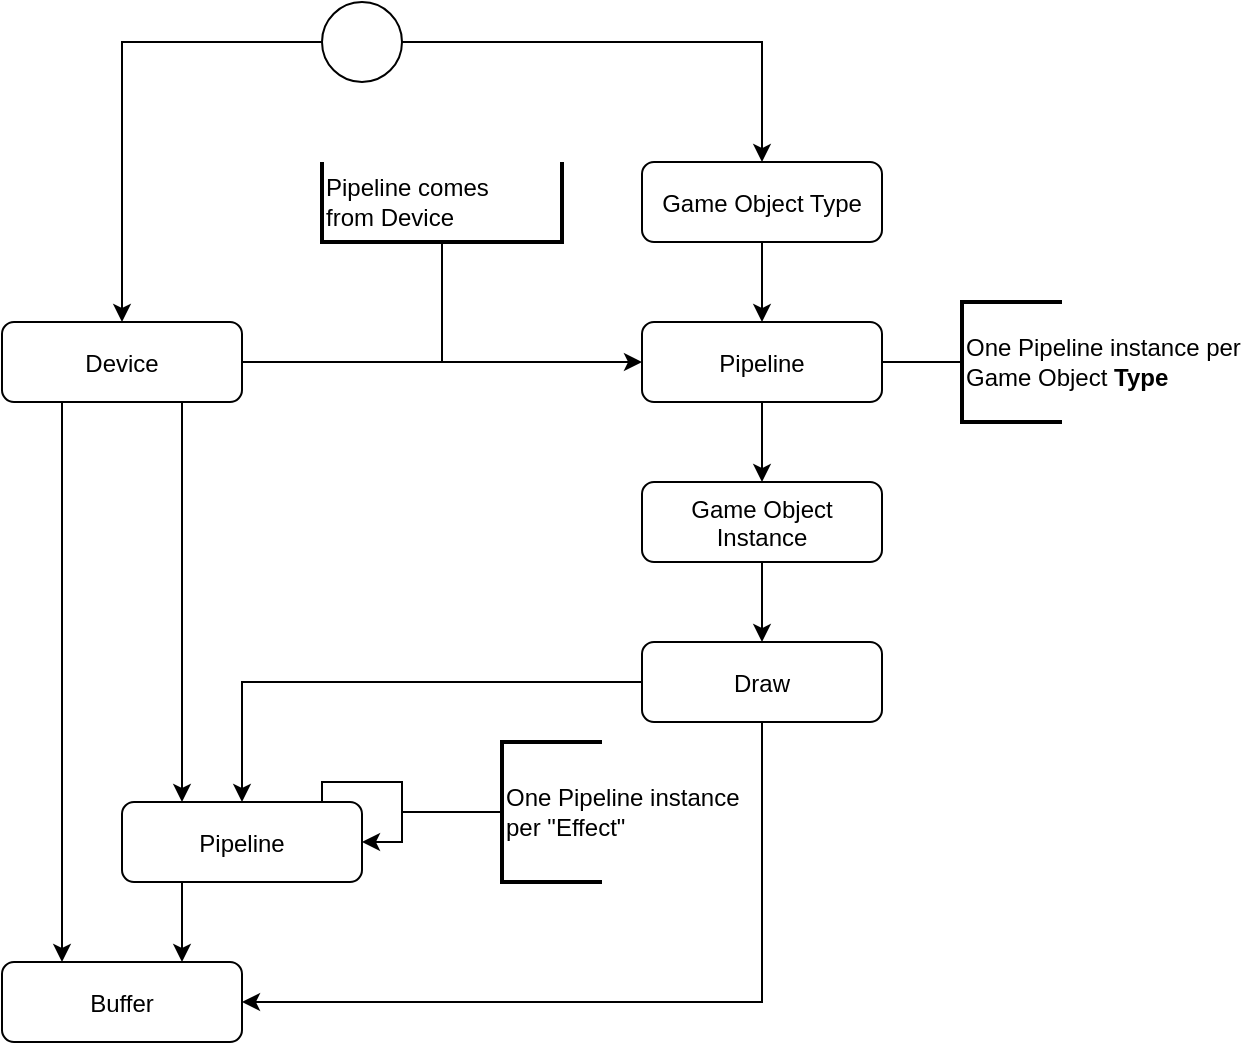 <mxfile compressed="false" version="14.6.13" type="device">
  <diagram id="6I0OCvxSQrVGMHxT2VVA" name="Page-1">
    <mxGraphModel dx="942" dy="652" grid="1" gridSize="10" guides="1" tooltips="1" connect="1" arrows="1" fold="1" page="1" pageScale="1" pageWidth="900" pageHeight="1600" math="0" shadow="0">
      <root>
        <mxCell id="0" />
        <mxCell id="1" parent="0" />
        <mxCell id="9HzRxViX81f2jjgR3CnR-15" style="edgeStyle=orthogonalEdgeStyle;rounded=0;orthogonalLoop=1;jettySize=auto;html=1;exitX=0;exitY=0.5;exitDx=0;exitDy=0;exitPerimeter=0;entryX=0.5;entryY=0;entryDx=0;entryDy=0;" edge="1" parent="1" source="cnxiwclnYiwpIDNbZDRj-4" target="cnxiwclnYiwpIDNbZDRj-5">
          <mxGeometry relative="1" as="geometry" />
        </mxCell>
        <mxCell id="9HzRxViX81f2jjgR3CnR-16" style="edgeStyle=orthogonalEdgeStyle;rounded=0;orthogonalLoop=1;jettySize=auto;html=1;exitX=1;exitY=0.5;exitDx=0;exitDy=0;exitPerimeter=0;entryX=0.5;entryY=0;entryDx=0;entryDy=0;" edge="1" parent="1" source="cnxiwclnYiwpIDNbZDRj-4" target="cnxiwclnYiwpIDNbZDRj-6">
          <mxGeometry relative="1" as="geometry" />
        </mxCell>
        <mxCell id="cnxiwclnYiwpIDNbZDRj-4" value="" style="shape=mxgraph.flowchart.start_2;" parent="1" vertex="1">
          <mxGeometry x="200" y="40" width="40" height="40" as="geometry" />
        </mxCell>
        <mxCell id="9HzRxViX81f2jjgR3CnR-6" style="exitX=0.75;exitY=1;exitDx=0;exitDy=0;entryX=0.25;entryY=0;entryDx=0;entryDy=0;" edge="1" parent="1" source="cnxiwclnYiwpIDNbZDRj-5" target="cnxiwclnYiwpIDNbZDRj-8">
          <mxGeometry relative="1" as="geometry" />
        </mxCell>
        <mxCell id="9HzRxViX81f2jjgR3CnR-7" style="exitX=0.25;exitY=1;exitDx=0;exitDy=0;entryX=0.25;entryY=0;entryDx=0;entryDy=0;" edge="1" parent="1" source="cnxiwclnYiwpIDNbZDRj-5" target="9HzRxViX81f2jjgR3CnR-2">
          <mxGeometry relative="1" as="geometry" />
        </mxCell>
        <mxCell id="9HzRxViX81f2jjgR3CnR-9" style="exitX=1;exitY=0.5;exitDx=0;exitDy=0;" edge="1" parent="1" source="cnxiwclnYiwpIDNbZDRj-5" target="cnxiwclnYiwpIDNbZDRj-9">
          <mxGeometry relative="1" as="geometry" />
        </mxCell>
        <mxCell id="cnxiwclnYiwpIDNbZDRj-5" value="Device" style="rounded=1;" parent="1" vertex="1">
          <mxGeometry x="40" y="200" width="120" height="40" as="geometry" />
        </mxCell>
        <mxCell id="9HzRxViX81f2jjgR3CnR-10" style="exitX=0.5;exitY=1;exitDx=0;exitDy=0;" edge="1" parent="1" source="cnxiwclnYiwpIDNbZDRj-6" target="cnxiwclnYiwpIDNbZDRj-9">
          <mxGeometry relative="1" as="geometry" />
        </mxCell>
        <mxCell id="cnxiwclnYiwpIDNbZDRj-6" value="Game Object Type" style="rounded=1;" parent="1" vertex="1">
          <mxGeometry x="360" y="120" width="120" height="40" as="geometry" />
        </mxCell>
        <mxCell id="9HzRxViX81f2jjgR3CnR-12" style="exitX=0.5;exitY=1;exitDx=0;exitDy=0;" edge="1" parent="1" source="cnxiwclnYiwpIDNbZDRj-7" target="9HzRxViX81f2jjgR3CnR-3">
          <mxGeometry relative="1" as="geometry" />
        </mxCell>
        <mxCell id="cnxiwclnYiwpIDNbZDRj-7" value="Game Object&#xa;Instance" style="rounded=1;" parent="1" vertex="1">
          <mxGeometry x="360" y="280" width="120" height="40" as="geometry" />
        </mxCell>
        <mxCell id="9HzRxViX81f2jjgR3CnR-11" style="exitX=0.5;exitY=1;exitDx=0;exitDy=0;" edge="1" parent="1" source="cnxiwclnYiwpIDNbZDRj-9" target="cnxiwclnYiwpIDNbZDRj-7">
          <mxGeometry relative="1" as="geometry" />
        </mxCell>
        <mxCell id="cnxiwclnYiwpIDNbZDRj-9" value="Pipeline" style="rounded=1;" parent="1" vertex="1">
          <mxGeometry x="360" y="200" width="120" height="40" as="geometry" />
        </mxCell>
        <mxCell id="9HzRxViX81f2jjgR3CnR-2" value="Buffer" style="rounded=1;" vertex="1" parent="1">
          <mxGeometry x="40" y="520" width="120" height="40" as="geometry" />
        </mxCell>
        <mxCell id="9HzRxViX81f2jjgR3CnR-13" style="edgeStyle=orthogonalEdgeStyle;rounded=0;orthogonalLoop=1;jettySize=auto;html=1;exitX=0;exitY=0.5;exitDx=0;exitDy=0;entryX=0.5;entryY=0;entryDx=0;entryDy=0;" edge="1" parent="1" source="9HzRxViX81f2jjgR3CnR-3" target="cnxiwclnYiwpIDNbZDRj-8">
          <mxGeometry relative="1" as="geometry" />
        </mxCell>
        <mxCell id="9HzRxViX81f2jjgR3CnR-14" style="edgeStyle=orthogonalEdgeStyle;rounded=0;orthogonalLoop=1;jettySize=auto;html=1;exitX=0.5;exitY=1;exitDx=0;exitDy=0;entryX=1;entryY=0.5;entryDx=0;entryDy=0;" edge="1" parent="1" source="9HzRxViX81f2jjgR3CnR-3" target="9HzRxViX81f2jjgR3CnR-2">
          <mxGeometry relative="1" as="geometry" />
        </mxCell>
        <mxCell id="9HzRxViX81f2jjgR3CnR-3" value="Draw" style="rounded=1;" vertex="1" parent="1">
          <mxGeometry x="360" y="360" width="120" height="40" as="geometry" />
        </mxCell>
        <mxCell id="9HzRxViX81f2jjgR3CnR-5" value="" style="group" vertex="1" connectable="0" parent="1">
          <mxGeometry x="100" y="430" width="140" height="50" as="geometry" />
        </mxCell>
        <mxCell id="cnxiwclnYiwpIDNbZDRj-8" value="Pipeline" style="rounded=1;" parent="9HzRxViX81f2jjgR3CnR-5" vertex="1">
          <mxGeometry y="10" width="120" height="40" as="geometry" />
        </mxCell>
        <mxCell id="9HzRxViX81f2jjgR3CnR-4" style="edgeStyle=orthogonalEdgeStyle;rounded=0;orthogonalLoop=1;jettySize=auto;html=1;exitX=0.75;exitY=0;exitDx=0;exitDy=0;entryX=1;entryY=0.5;entryDx=0;entryDy=0;" edge="1" parent="9HzRxViX81f2jjgR3CnR-5" source="cnxiwclnYiwpIDNbZDRj-8" target="cnxiwclnYiwpIDNbZDRj-8">
          <mxGeometry relative="1" as="geometry">
            <Array as="points">
              <mxPoint x="100" />
              <mxPoint x="140" />
              <mxPoint x="140" y="30" />
            </Array>
          </mxGeometry>
        </mxCell>
        <mxCell id="9HzRxViX81f2jjgR3CnR-8" style="edgeStyle=orthogonalEdgeStyle;rounded=0;orthogonalLoop=1;jettySize=auto;html=1;exitX=0.25;exitY=1;exitDx=0;exitDy=0;entryX=0.75;entryY=0;entryDx=0;entryDy=0;" edge="1" parent="1" source="cnxiwclnYiwpIDNbZDRj-8" target="9HzRxViX81f2jjgR3CnR-2">
          <mxGeometry relative="1" as="geometry" />
        </mxCell>
        <mxCell id="9HzRxViX81f2jjgR3CnR-17" value="One Pipeline instance per&lt;br&gt;Game Object &lt;b&gt;Type&lt;/b&gt;" style="strokeWidth=2;html=1;shape=mxgraph.flowchart.annotation_1;align=left;pointerEvents=1;rounded=1;fillColor=none;" vertex="1" parent="1">
          <mxGeometry x="520" y="190" width="50" height="60" as="geometry" />
        </mxCell>
        <mxCell id="9HzRxViX81f2jjgR3CnR-18" value="" style="endArrow=none;html=1;exitX=1;exitY=0.5;exitDx=0;exitDy=0;entryX=0;entryY=0.5;entryDx=0;entryDy=0;entryPerimeter=0;" edge="1" parent="1" source="cnxiwclnYiwpIDNbZDRj-9" target="9HzRxViX81f2jjgR3CnR-17">
          <mxGeometry width="50" height="50" relative="1" as="geometry">
            <mxPoint x="510" y="310" as="sourcePoint" />
            <mxPoint x="560" y="260" as="targetPoint" />
          </mxGeometry>
        </mxCell>
        <mxCell id="9HzRxViX81f2jjgR3CnR-20" value="Pipeline comes&lt;br&gt;from Device" style="strokeWidth=2;html=1;shape=mxgraph.flowchart.annotation_1;align=left;pointerEvents=1;rounded=1;perimeterSpacing=0;labelPadding=0;direction=north;recursiveResize=1;fillColor=none;" vertex="1" parent="1">
          <mxGeometry x="200" y="120" width="120" height="40" as="geometry" />
        </mxCell>
        <mxCell id="9HzRxViX81f2jjgR3CnR-23" value="" style="endArrow=none;html=1;entryX=0;entryY=0.5;entryDx=0;entryDy=0;entryPerimeter=0;" edge="1" parent="1" target="9HzRxViX81f2jjgR3CnR-20">
          <mxGeometry width="50" height="50" relative="1" as="geometry">
            <mxPoint x="260" y="220" as="sourcePoint" />
            <mxPoint x="290" y="160" as="targetPoint" />
          </mxGeometry>
        </mxCell>
        <mxCell id="9HzRxViX81f2jjgR3CnR-24" value="One Pipeline instance&lt;br&gt;per &quot;Effect&quot;" style="strokeWidth=2;html=1;shape=mxgraph.flowchart.annotation_1;align=left;pointerEvents=1;rounded=1;fillColor=none;" vertex="1" parent="1">
          <mxGeometry x="290" y="410" width="50" height="70" as="geometry" />
        </mxCell>
        <mxCell id="9HzRxViX81f2jjgR3CnR-27" value="" style="endArrow=none;html=1;entryX=0;entryY=0.5;entryDx=0;entryDy=0;entryPerimeter=0;" edge="1" parent="1" target="9HzRxViX81f2jjgR3CnR-24">
          <mxGeometry width="50" height="50" relative="1" as="geometry">
            <mxPoint x="240" y="445" as="sourcePoint" />
            <mxPoint x="280" y="445" as="targetPoint" />
          </mxGeometry>
        </mxCell>
      </root>
    </mxGraphModel>
  </diagram>
</mxfile>
